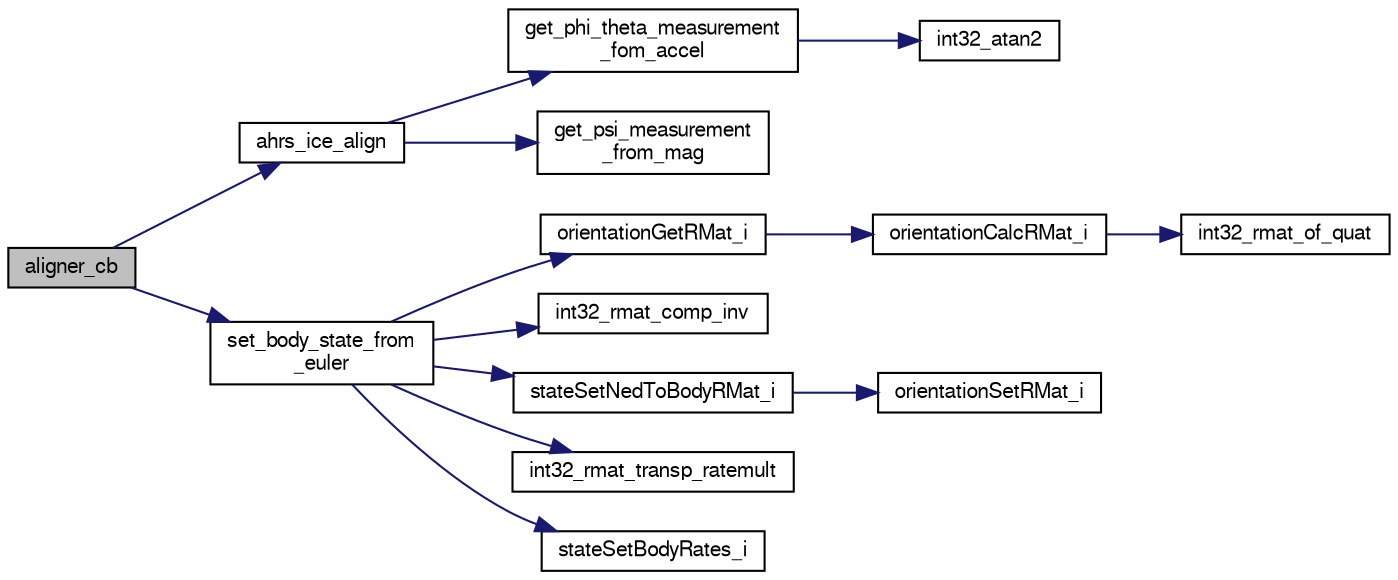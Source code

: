 digraph "aligner_cb"
{
  edge [fontname="FreeSans",fontsize="10",labelfontname="FreeSans",labelfontsize="10"];
  node [fontname="FreeSans",fontsize="10",shape=record];
  rankdir="LR";
  Node1 [label="aligner_cb",height=0.2,width=0.4,color="black", fillcolor="grey75", style="filled", fontcolor="black"];
  Node1 -> Node2 [color="midnightblue",fontsize="10",style="solid",fontname="FreeSans"];
  Node2 [label="ahrs_ice_align",height=0.2,width=0.4,color="black", fillcolor="white", style="filled",URL="$ahrs__int__cmpl__euler_8c.html#a910862cbcce7ec30bc61509f10d4595f"];
  Node2 -> Node3 [color="midnightblue",fontsize="10",style="solid",fontname="FreeSans"];
  Node3 [label="get_phi_theta_measurement\l_fom_accel",height=0.2,width=0.4,color="black", fillcolor="white", style="filled",URL="$ahrs__int__cmpl__euler_8c.html#a4097208c85111251e79e54ba051303cc"];
  Node3 -> Node4 [color="midnightblue",fontsize="10",style="solid",fontname="FreeSans"];
  Node4 [label="int32_atan2",height=0.2,width=0.4,color="black", fillcolor="white", style="filled",URL="$pprz__trig__int_8c.html#a6956acbbebece339445b927026010cdb"];
  Node2 -> Node5 [color="midnightblue",fontsize="10",style="solid",fontname="FreeSans"];
  Node5 [label="get_psi_measurement\l_from_mag",height=0.2,width=0.4,color="black", fillcolor="white", style="filled",URL="$ahrs__int__cmpl__euler_8c.html#a17333faa19665aa925cd4d2384f68bdf"];
  Node1 -> Node6 [color="midnightblue",fontsize="10",style="solid",fontname="FreeSans"];
  Node6 [label="set_body_state_from\l_euler",height=0.2,width=0.4,color="black", fillcolor="white", style="filled",URL="$ahrs__int__cmpl__euler__wrapper_8c.html#a4f58a57dad0a37eca38d2fcfbb689278"];
  Node6 -> Node7 [color="midnightblue",fontsize="10",style="solid",fontname="FreeSans"];
  Node7 [label="orientationGetRMat_i",height=0.2,width=0.4,color="black", fillcolor="white", style="filled",URL="$group__math__orientation__representation.html#ga4d3e785c7decf12ad0331c6ec207ded7",tooltip="Get vehicle body attitude rotation matrix (int). "];
  Node7 -> Node8 [color="midnightblue",fontsize="10",style="solid",fontname="FreeSans"];
  Node8 [label="orientationCalcRMat_i",height=0.2,width=0.4,color="black", fillcolor="white", style="filled",URL="$group__math__orientation__representation.html#ga8d3a2d675e2693d1780d587cd392d96a"];
  Node8 -> Node9 [color="midnightblue",fontsize="10",style="solid",fontname="FreeSans"];
  Node9 [label="int32_rmat_of_quat",height=0.2,width=0.4,color="black", fillcolor="white", style="filled",URL="$group__math__algebra__int.html#ga3cee8bb86ebb6befea5e2b4a97b3326f",tooltip="Convert unit quaternion to rotation matrix. "];
  Node6 -> Node10 [color="midnightblue",fontsize="10",style="solid",fontname="FreeSans"];
  Node10 [label="int32_rmat_comp_inv",height=0.2,width=0.4,color="black", fillcolor="white", style="filled",URL="$group__math__algebra__int.html#gadbf4a084e251dce16dccb5df6afa384d",tooltip="Composition (multiplication) of two rotation matrices. "];
  Node6 -> Node11 [color="midnightblue",fontsize="10",style="solid",fontname="FreeSans"];
  Node11 [label="stateSetNedToBodyRMat_i",height=0.2,width=0.4,color="black", fillcolor="white", style="filled",URL="$group__state__attitude.html#ga170987a16c000ee32fa5728d096bf6ff",tooltip="Set vehicle body attitude from rotation matrix (int). "];
  Node11 -> Node12 [color="midnightblue",fontsize="10",style="solid",fontname="FreeSans"];
  Node12 [label="orientationSetRMat_i",height=0.2,width=0.4,color="black", fillcolor="white", style="filled",URL="$group__math__orientation__representation.html#gad65752ee2fd524adefea88180fac375d",tooltip="Set vehicle body attitude from rotation matrix (int). "];
  Node6 -> Node13 [color="midnightblue",fontsize="10",style="solid",fontname="FreeSans"];
  Node13 [label="int32_rmat_transp_ratemult",height=0.2,width=0.4,color="black", fillcolor="white", style="filled",URL="$group__math__algebra__int.html#ga7d9bca983887baf028c121876125efcf",tooltip="rotate anglular rates by transposed rotation matrix. "];
  Node6 -> Node14 [color="midnightblue",fontsize="10",style="solid",fontname="FreeSans"];
  Node14 [label="stateSetBodyRates_i",height=0.2,width=0.4,color="black", fillcolor="white", style="filled",URL="$group__state__rate.html#gaf71de3d472804c112ddea1bbd3571014",tooltip="Set vehicle body angular rate (int). "];
}
